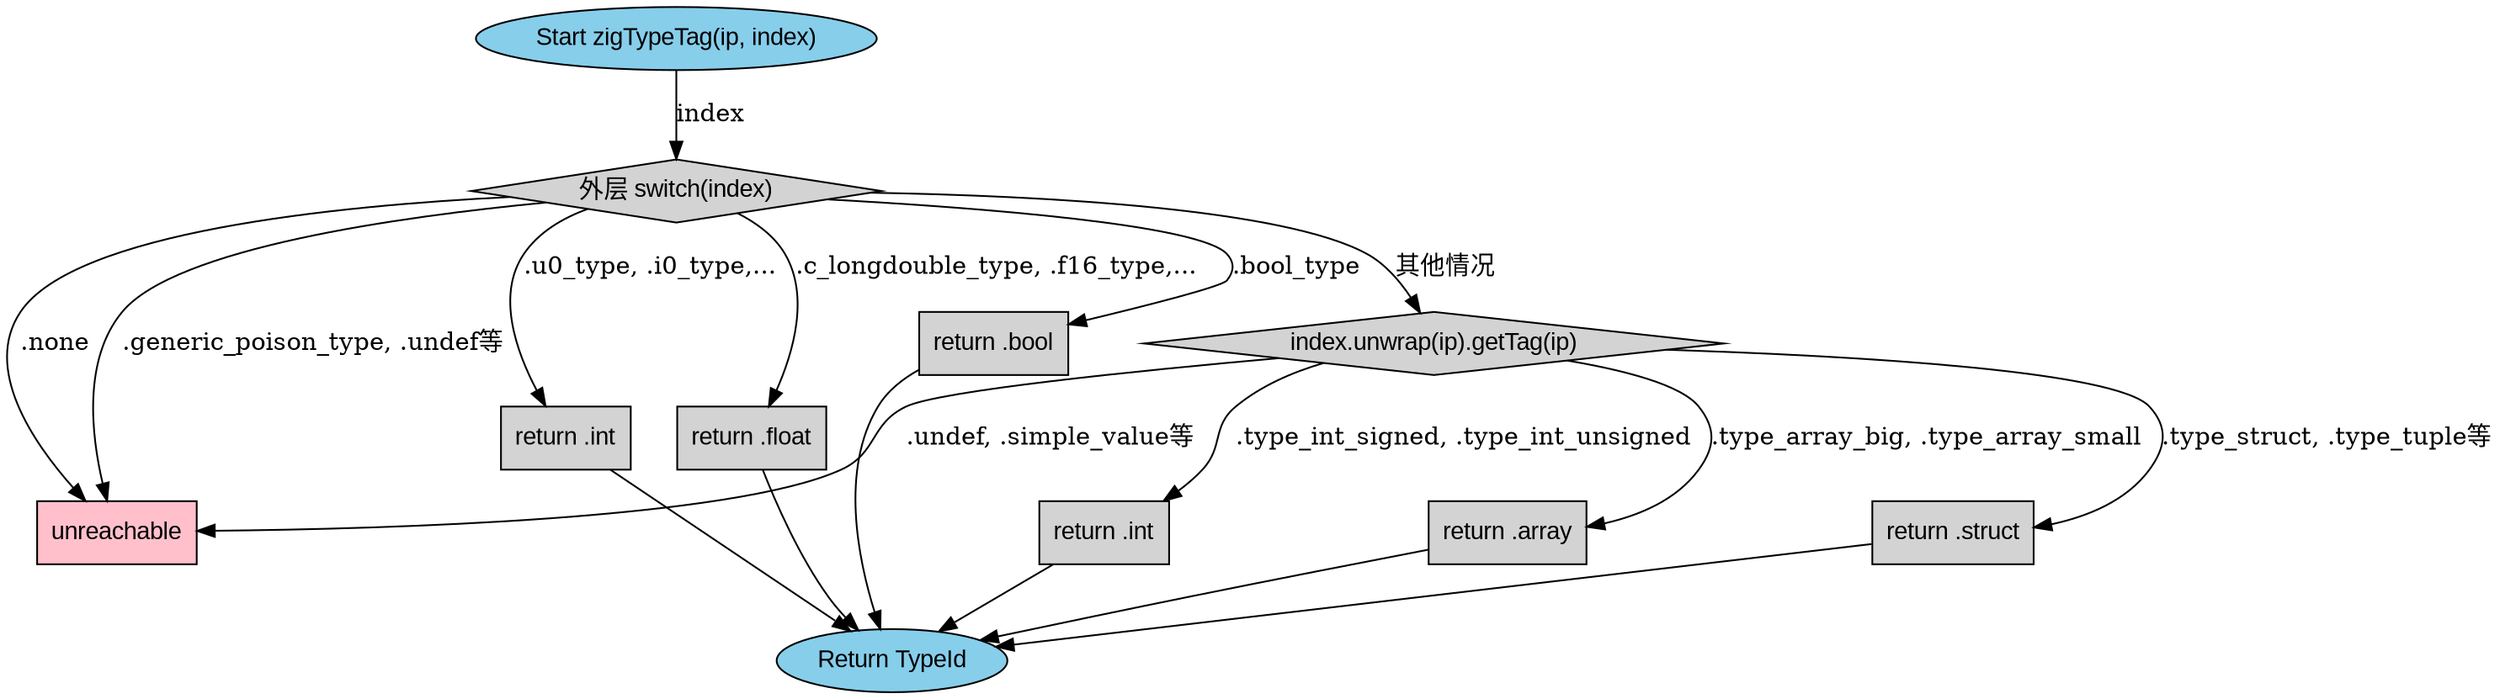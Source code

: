 
digraph flowchart {
    node [shape=rectangle, fontname="Arial", style="filled", fillcolor="lightgray"];
    start [label="Start zigTypeTag(ip, index)", shape=ellipse, fillcolor="skyblue"];
    end [label="Return TypeId", shape=ellipse, fillcolor="skyblue"];
    unreachable_node [label="unreachable", fillcolor="pink"];

    // 外层 switch 分支
    start -> switch_outer [label="index"];
    switch_outer [label="外层 switch(index)", shape=diamond];

    // 直接返回的分支（部分示例）
    switch_outer -> return_int [label=".u0_type, .i0_type,..."];
    return_int [label="return .int"];
    return_int -> end;

    switch_outer -> return_float [label=".c_longdouble_type, .f16_type,..."];
    return_float [label="return .float"];
    return_float -> end;

    switch_outer -> return_bool [label=".bool_type"];
    return_bool [label="return .bool"];
    return_bool -> end;

    // 其他直接返回分支（省略部分类似节点）

    // 触发 unreachable 的分支
    switch_outer -> unreachable_node [label=".generic_poison_type, .undef等"];

    // 默认分支：进入内部 switch
    switch_outer -> inner_switch [label="其他情况"];
    inner_switch [label="index.unwrap(ip).getTag(ip)", shape=diamond];

    // 内部 switch 分支（部分示例）
    inner_switch -> return_int_inner [label=".type_int_signed, .type_int_unsigned"];
    return_int_inner [label="return .int"];
    return_int_inner -> end;

    inner_switch -> return_array [label=".type_array_big, .type_array_small"];
    return_array [label="return .array"];
    return_array -> end;

    inner_switch -> unreachable_node [label=".undef, .simple_value等"];
    inner_switch -> return_struct [label=".type_struct, .type_tuple等"];
    return_struct [label="return .struct"];
    return_struct -> end;

    // .none 分支
    switch_outer -> unreachable_node [label=".none"];

    // 其他内部分支（省略类似节点）
}
